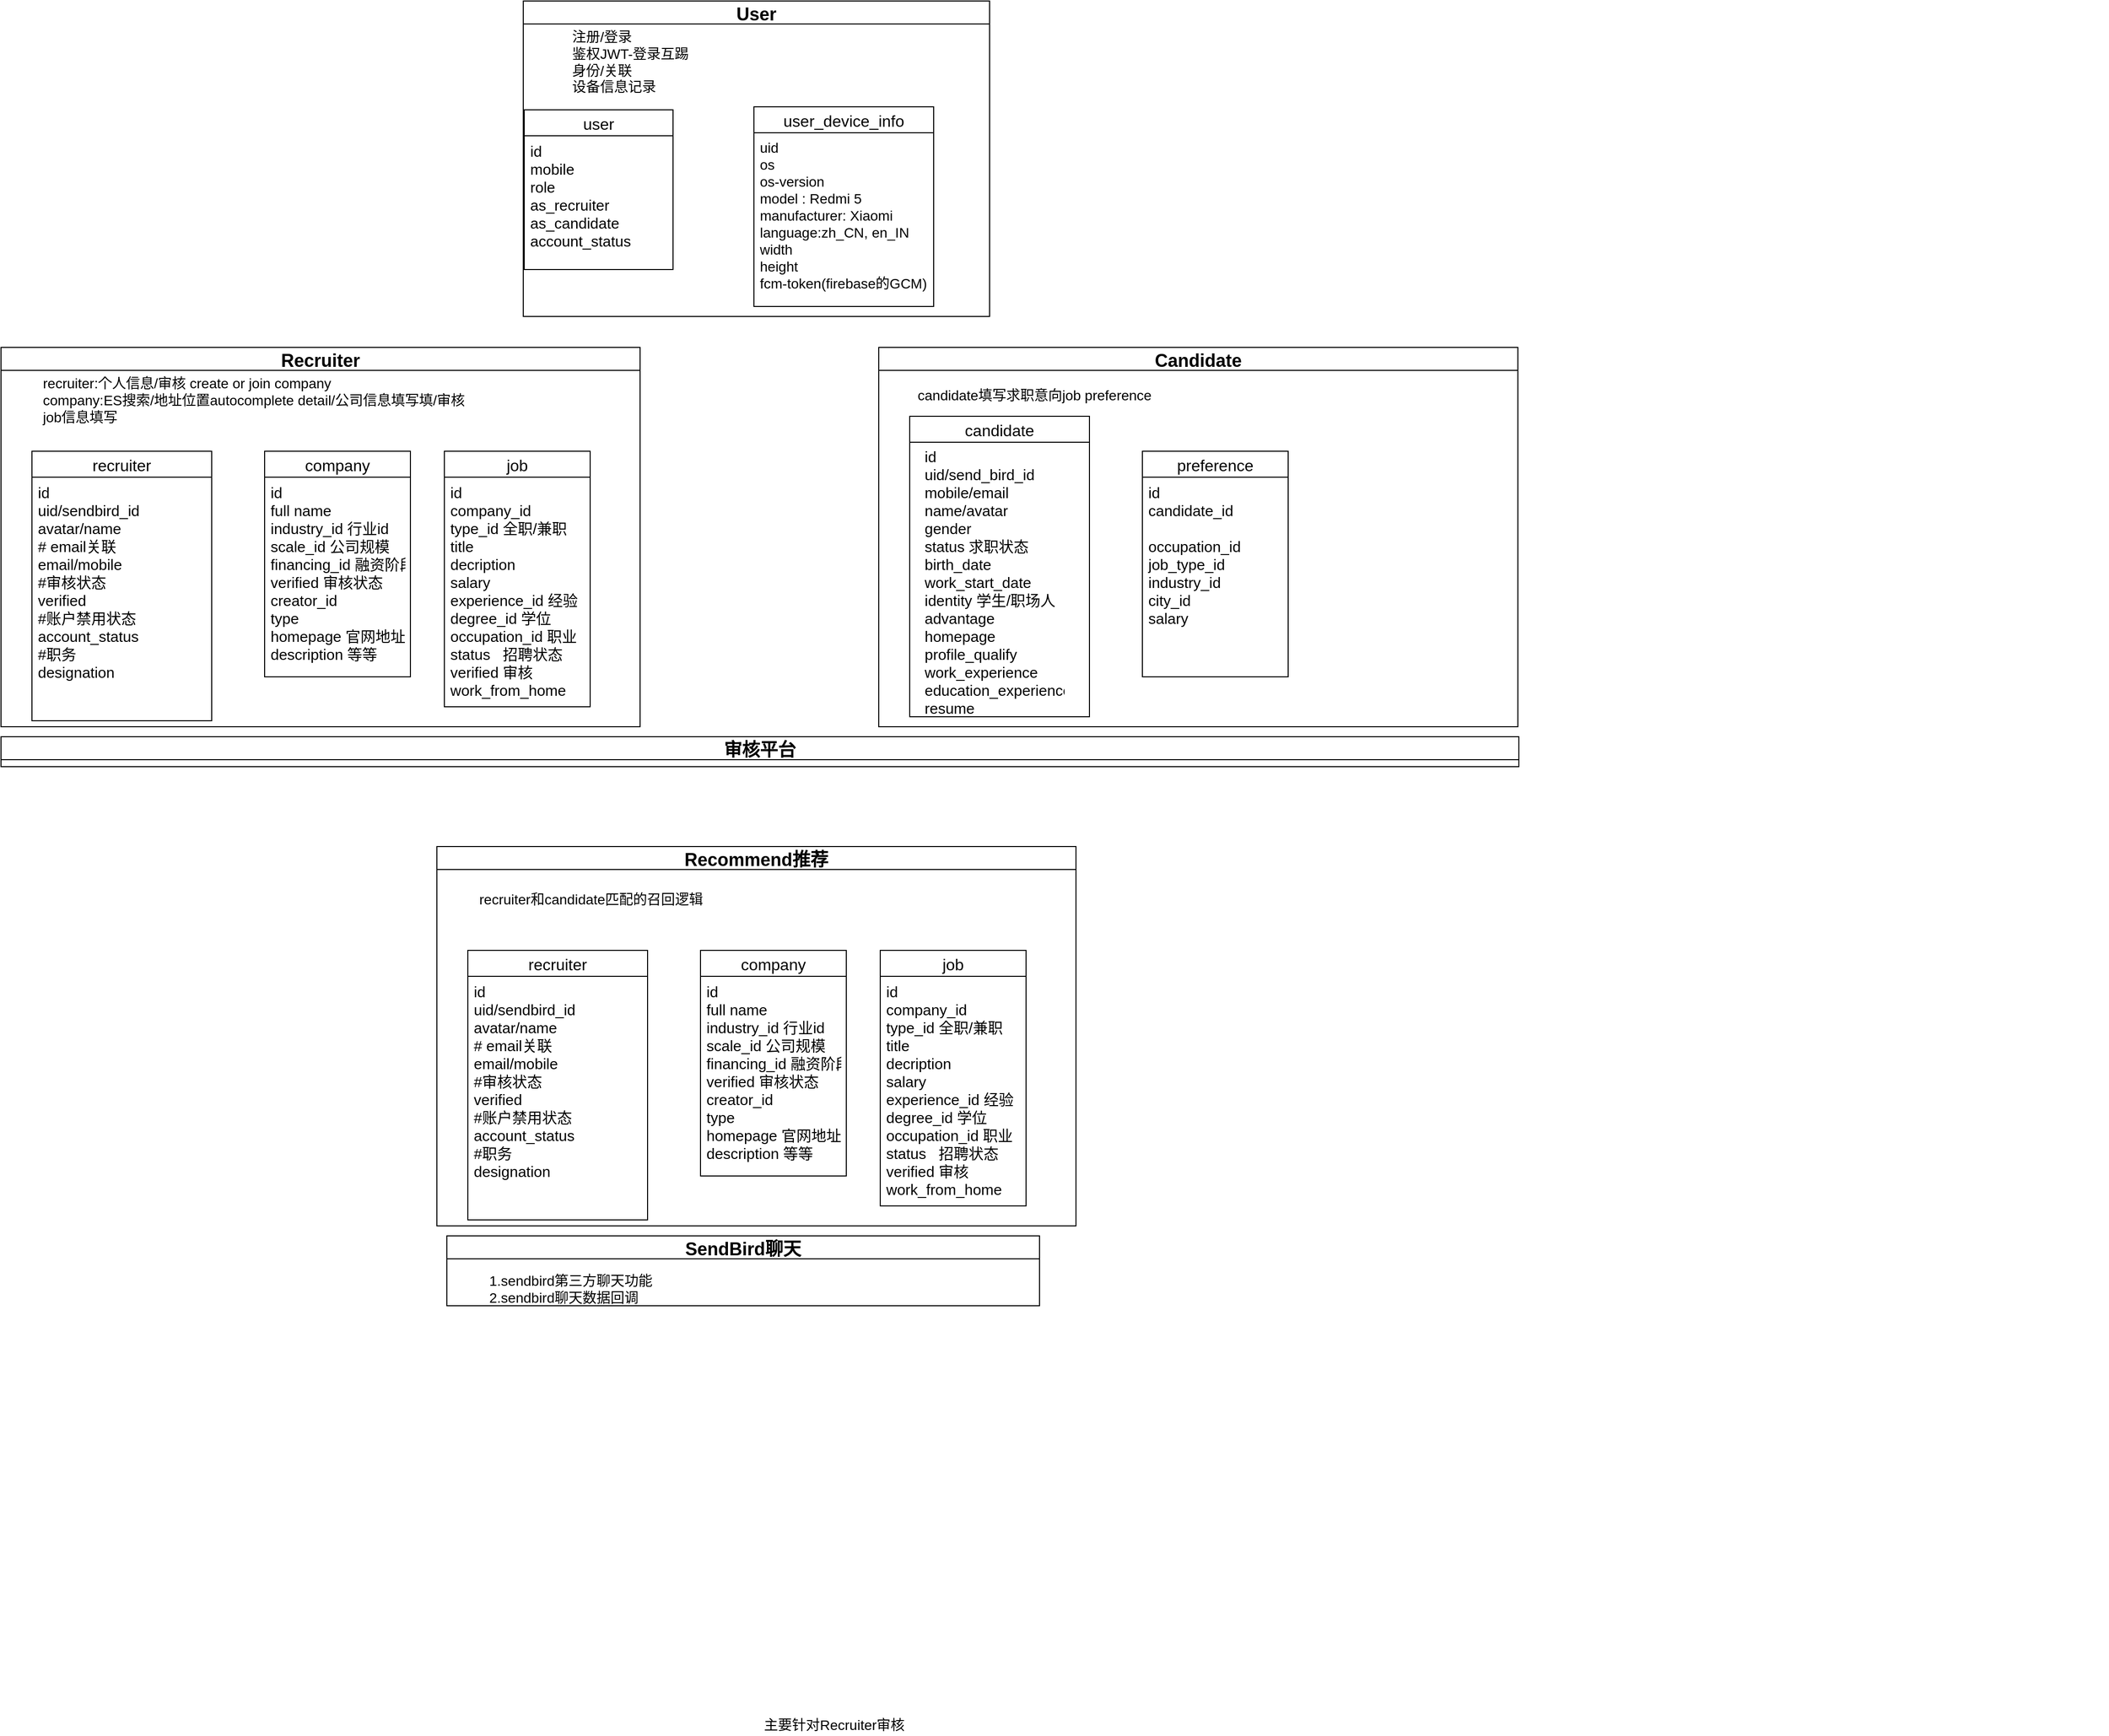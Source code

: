 <mxfile version="17.1.3" type="github">
  <diagram id="1SHHqmOzGKl9F2yKP9Ca" name="Page-1">
    <mxGraphModel dx="2035" dy="2300" grid="1" gridSize="10" guides="1" tooltips="1" connect="1" arrows="1" fold="1" page="1" pageScale="1" pageWidth="827" pageHeight="1169" math="0" shadow="0">
      <root>
        <mxCell id="0" />
        <mxCell id="1" parent="0" />
        <mxCell id="It-5ZGojbSho4e0sHDYB-4" value="Recruiter" style="swimlane;fontSize=18;" parent="1" vertex="1">
          <mxGeometry x="120" y="100" width="640" height="380" as="geometry">
            <mxRectangle x="120" y="100" width="110" height="30" as="alternateBounds" />
          </mxGeometry>
        </mxCell>
        <mxCell id="It-5ZGojbSho4e0sHDYB-5" value="User" style="swimlane;fontSize=18;" parent="1" vertex="1">
          <mxGeometry x="643" y="-247" width="467" height="316" as="geometry" />
        </mxCell>
        <mxCell id="It-5ZGojbSho4e0sHDYB-40" value="user" style="swimlane;fontStyle=0;childLayout=stackLayout;horizontal=1;startSize=26;fillColor=none;horizontalStack=0;resizeParent=1;resizeParentMax=0;resizeLast=0;collapsible=1;marginBottom=0;fontSize=16;" parent="It-5ZGojbSho4e0sHDYB-5" vertex="1">
          <mxGeometry x="1" y="109" width="149" height="160" as="geometry" />
        </mxCell>
        <mxCell id="It-5ZGojbSho4e0sHDYB-43" value="id&#xa;mobile&#xa;role&#xa;as_recruiter&#xa;as_candidate&#xa;account_status" style="text;strokeColor=none;fillColor=none;align=left;verticalAlign=top;spacingLeft=4;spacingRight=4;overflow=hidden;rotatable=0;points=[[0,0.5],[1,0.5]];portConstraint=eastwest;fontSize=15;" parent="It-5ZGojbSho4e0sHDYB-40" vertex="1">
          <mxGeometry y="26" width="149" height="134" as="geometry" />
        </mxCell>
        <mxCell id="It-5ZGojbSho4e0sHDYB-44" value="user_device_info" style="swimlane;fontStyle=0;childLayout=stackLayout;horizontal=1;startSize=26;fillColor=none;horizontalStack=0;resizeParent=1;resizeParentMax=0;resizeLast=0;collapsible=1;marginBottom=0;fontSize=16;" parent="1" vertex="1">
          <mxGeometry x="874" y="-141" width="180" height="200" as="geometry" />
        </mxCell>
        <mxCell id="It-5ZGojbSho4e0sHDYB-45" value="uid&#xa;os&#xa;os-version&#xa;model : Redmi 5&#xa;manufacturer: Xiaomi&#xa;language:zh_CN, en_IN&#xa;width &#xa;height&#xa;fcm-token(firebase的GCM)" style="text;strokeColor=none;fillColor=none;align=left;verticalAlign=top;spacingLeft=4;spacingRight=4;overflow=hidden;rotatable=0;points=[[0,0.5],[1,0.5]];portConstraint=eastwest;fontSize=14;" parent="It-5ZGojbSho4e0sHDYB-44" vertex="1">
          <mxGeometry y="26" width="180" height="174" as="geometry" />
        </mxCell>
        <mxCell id="It-5ZGojbSho4e0sHDYB-46" value="recruiter" style="swimlane;fontStyle=0;childLayout=stackLayout;horizontal=1;startSize=26;fillColor=none;horizontalStack=0;resizeParent=1;resizeParentMax=0;resizeLast=0;collapsible=1;marginBottom=0;fontSize=16;" parent="1" vertex="1">
          <mxGeometry x="151" y="204" width="180" height="270" as="geometry">
            <mxRectangle x="151" y="204" width="90" height="26" as="alternateBounds" />
          </mxGeometry>
        </mxCell>
        <mxCell id="It-5ZGojbSho4e0sHDYB-47" value="id&#xa;uid/sendbird_id&#xa;avatar/name&#xa;# email关联&#xa;email/mobile&#xa;#审核状态&#xa;verified &#xa;#账户禁用状态&#xa;account_status&#xa;#职务&#xa;designation&#xa;&#xa;" style="text;strokeColor=none;fillColor=none;align=left;verticalAlign=top;spacingLeft=4;spacingRight=4;overflow=hidden;rotatable=0;points=[[0,0.5],[1,0.5]];portConstraint=eastwest;fontSize=15;" parent="It-5ZGojbSho4e0sHDYB-46" vertex="1">
          <mxGeometry y="26" width="180" height="244" as="geometry" />
        </mxCell>
        <mxCell id="It-5ZGojbSho4e0sHDYB-49" value="company" style="swimlane;fontStyle=0;childLayout=stackLayout;horizontal=1;startSize=26;fillColor=none;horizontalStack=0;resizeParent=1;resizeParentMax=0;resizeLast=0;collapsible=1;marginBottom=0;fontSize=16;" parent="1" vertex="1">
          <mxGeometry x="384" y="204" width="146" height="226" as="geometry" />
        </mxCell>
        <mxCell id="It-5ZGojbSho4e0sHDYB-51" value="&lt;blockquote style=&quot;margin: 0px 0px 0px 40px ; border: none ; padding: 0px ; font-size: 14px&quot;&gt;&lt;span&gt;注册/登录&lt;/span&gt;&lt;br&gt;&lt;span&gt;鉴权JWT-登录互踢&lt;/span&gt;&lt;br&gt;&lt;span&gt;身份/关联&lt;/span&gt;&lt;br&gt;&lt;/blockquote&gt;&lt;blockquote style=&quot;margin: 0px 0px 0px 40px ; border: none ; padding: 0px ; font-size: 14px&quot;&gt;&lt;span&gt;设备信息记录&lt;/span&gt;&lt;/blockquote&gt;" style="text;html=1;strokeColor=none;fillColor=none;align=left;verticalAlign=middle;whiteSpace=wrap;rounded=0;fontSize=16;horizontal=1;" parent="1" vertex="1">
          <mxGeometry x="650" y="-221" width="180" height="70" as="geometry" />
        </mxCell>
        <mxCell id="It-5ZGojbSho4e0sHDYB-54" value="&lt;blockquote style=&quot;margin: 0px 0px 0px 40px ; border: none ; padding: 0px ; font-size: 14px&quot;&gt;recruiter:个人信息/审核 create or join company&lt;/blockquote&gt;&lt;blockquote style=&quot;margin: 0px 0px 0px 40px ; border: none ; padding: 0px ; font-size: 14px&quot;&gt;company:ES搜索/地址位置autocomplete detail/公司信息填写填/审核&lt;br&gt;&lt;/blockquote&gt;&lt;blockquote style=&quot;margin: 0px 0px 0px 40px ; border: none ; padding: 0px ; font-size: 14px&quot;&gt;job信息填写&lt;/blockquote&gt;" style="text;html=1;strokeColor=none;fillColor=none;align=left;verticalAlign=middle;whiteSpace=wrap;rounded=0;fontSize=16;horizontal=1;" parent="1" vertex="1">
          <mxGeometry x="120" y="125" width="510" height="55" as="geometry" />
        </mxCell>
        <mxCell id="It-5ZGojbSho4e0sHDYB-55" value="id&#xa;full name&#xa;industry_id 行业id&#xa;scale_id 公司规模 &#xa;financing_id 融资阶段&#xa;verified 审核状态&#xa;creator_id&#xa;type&#xa;homepage 官网地址&#xa;description 等等" style="text;strokeColor=none;fillColor=none;align=left;verticalAlign=top;spacingLeft=4;spacingRight=4;overflow=hidden;rotatable=0;points=[[0,0.5],[1,0.5]];portConstraint=eastwest;fontSize=15;" parent="1" vertex="1">
          <mxGeometry x="384" y="230" width="146" height="200" as="geometry" />
        </mxCell>
        <mxCell id="It-5ZGojbSho4e0sHDYB-56" value="job" style="swimlane;fontStyle=0;childLayout=stackLayout;horizontal=1;startSize=26;fillColor=none;horizontalStack=0;resizeParent=1;resizeParentMax=0;resizeLast=0;collapsible=1;marginBottom=0;fontSize=16;" parent="1" vertex="1">
          <mxGeometry x="564" y="204" width="146" height="256" as="geometry" />
        </mxCell>
        <mxCell id="It-5ZGojbSho4e0sHDYB-58" value="id&#xa;company_id&#xa;type_id 全职/兼职&#xa;title&#xa;decription&#xa;salary&#xa;experience_id 经验&#xa;degree_id 学位&#xa;occupation_id 职业&#xa;status   招聘状态&#xa;verified 审核&#xa;work_from_home" style="text;strokeColor=none;fillColor=none;align=left;verticalAlign=top;spacingLeft=4;spacingRight=4;overflow=hidden;rotatable=0;points=[[0,0.5],[1,0.5]];portConstraint=eastwest;fontSize=15;" parent="1" vertex="1">
          <mxGeometry x="564" y="230" width="146" height="240" as="geometry" />
        </mxCell>
        <mxCell id="It-5ZGojbSho4e0sHDYB-60" value="Candidate" style="swimlane;fontSize=18;" parent="1" vertex="1">
          <mxGeometry x="999" y="100" width="640" height="380" as="geometry">
            <mxRectangle x="999" y="100" width="120" height="30" as="alternateBounds" />
          </mxGeometry>
        </mxCell>
        <mxCell id="It-5ZGojbSho4e0sHDYB-61" value="candidate" style="swimlane;fontStyle=0;childLayout=stackLayout;horizontal=1;startSize=26;fillColor=none;horizontalStack=0;resizeParent=1;resizeParentMax=0;resizeLast=0;collapsible=1;marginBottom=0;fontSize=16;" parent="1" vertex="1">
          <mxGeometry x="1030" y="169" width="180" height="301" as="geometry" />
        </mxCell>
        <mxCell id="It-5ZGojbSho4e0sHDYB-63" value="preference" style="swimlane;fontStyle=0;childLayout=stackLayout;horizontal=1;startSize=26;fillColor=none;horizontalStack=0;resizeParent=1;resizeParentMax=0;resizeLast=0;collapsible=1;marginBottom=0;fontSize=16;" parent="1" vertex="1">
          <mxGeometry x="1263" y="204" width="146" height="226" as="geometry" />
        </mxCell>
        <mxCell id="It-5ZGojbSho4e0sHDYB-64" value="&lt;blockquote style=&quot;margin: 0px 0px 0px 40px ; border: none ; padding: 0px ; font-size: 14px&quot;&gt;candidate填写求职意向job preference&lt;/blockquote&gt;" style="text;html=1;strokeColor=none;fillColor=none;align=left;verticalAlign=middle;whiteSpace=wrap;rounded=0;fontSize=16;horizontal=1;" parent="1" vertex="1">
          <mxGeometry x="996" y="120" width="510" height="55" as="geometry" />
        </mxCell>
        <mxCell id="It-5ZGojbSho4e0sHDYB-65" value="id&#xa;candidate_id&#xa;&#xa;occupation_id&#xa;job_type_id&#xa;industry_id&#xa;city_id&#xa;salary&#xa;&#xa;" style="text;strokeColor=none;fillColor=none;align=left;verticalAlign=top;spacingLeft=4;spacingRight=4;overflow=hidden;rotatable=0;points=[[0,0.5],[1,0.5]];portConstraint=eastwest;fontSize=15;" parent="1" vertex="1">
          <mxGeometry x="1263" y="230" width="146" height="200" as="geometry" />
        </mxCell>
        <mxCell id="It-5ZGojbSho4e0sHDYB-69" value="审核平台" style="swimlane;fontSize=18;" parent="1" vertex="1">
          <mxGeometry x="120" y="490" width="1520" height="30" as="geometry">
            <mxRectangle x="120" y="490" width="100" height="30" as="alternateBounds" />
          </mxGeometry>
        </mxCell>
        <mxCell id="It-5ZGojbSho4e0sHDYB-70" value="主要针对Recruiter审核" style="text;html=1;align=center;verticalAlign=middle;resizable=0;points=[];autosize=1;strokeColor=none;fillColor=none;fontSize=14;" parent="1" vertex="1">
          <mxGeometry x="874" y="1470" width="160" height="20" as="geometry" />
        </mxCell>
        <mxCell id="It-5ZGojbSho4e0sHDYB-72" value="Recommend推荐" style="swimlane;fontSize=18;" parent="1" vertex="1">
          <mxGeometry x="556.5" y="600" width="640" height="380" as="geometry" />
        </mxCell>
        <mxCell id="It-5ZGojbSho4e0sHDYB-73" value="recruiter" style="swimlane;fontStyle=0;childLayout=stackLayout;horizontal=1;startSize=26;fillColor=none;horizontalStack=0;resizeParent=1;resizeParentMax=0;resizeLast=0;collapsible=1;marginBottom=0;fontSize=16;" parent="1" vertex="1">
          <mxGeometry x="587.5" y="704" width="180" height="270" as="geometry" />
        </mxCell>
        <mxCell id="It-5ZGojbSho4e0sHDYB-74" value="id&#xa;uid/sendbird_id&#xa;avatar/name&#xa;# email关联&#xa;email/mobile&#xa;#审核状态&#xa;verified &#xa;#账户禁用状态&#xa;account_status&#xa;#职务&#xa;designation&#xa;&#xa;" style="text;strokeColor=none;fillColor=none;align=left;verticalAlign=top;spacingLeft=4;spacingRight=4;overflow=hidden;rotatable=0;points=[[0,0.5],[1,0.5]];portConstraint=eastwest;fontSize=15;" parent="It-5ZGojbSho4e0sHDYB-73" vertex="1">
          <mxGeometry y="26" width="180" height="244" as="geometry" />
        </mxCell>
        <mxCell id="It-5ZGojbSho4e0sHDYB-75" value="company" style="swimlane;fontStyle=0;childLayout=stackLayout;horizontal=1;startSize=26;fillColor=none;horizontalStack=0;resizeParent=1;resizeParentMax=0;resizeLast=0;collapsible=1;marginBottom=0;fontSize=16;" parent="1" vertex="1">
          <mxGeometry x="820.5" y="704" width="146" height="226" as="geometry" />
        </mxCell>
        <mxCell id="It-5ZGojbSho4e0sHDYB-76" value="&lt;blockquote style=&quot;margin: 0px 0px 0px 40px ; border: none ; padding: 0px ; font-size: 14px&quot;&gt;recruiter和candidate匹配的召回逻辑&lt;/blockquote&gt;" style="text;html=1;strokeColor=none;fillColor=none;align=left;verticalAlign=middle;whiteSpace=wrap;rounded=0;fontSize=16;horizontal=1;" parent="1" vertex="1">
          <mxGeometry x="556.5" y="625" width="510" height="55" as="geometry" />
        </mxCell>
        <mxCell id="It-5ZGojbSho4e0sHDYB-77" value="id&#xa;full name&#xa;industry_id 行业id&#xa;scale_id 公司规模 &#xa;financing_id 融资阶段&#xa;verified 审核状态&#xa;creator_id&#xa;type&#xa;homepage 官网地址&#xa;description 等等" style="text;strokeColor=none;fillColor=none;align=left;verticalAlign=top;spacingLeft=4;spacingRight=4;overflow=hidden;rotatable=0;points=[[0,0.5],[1,0.5]];portConstraint=eastwest;fontSize=15;" parent="1" vertex="1">
          <mxGeometry x="820.5" y="730" width="146" height="200" as="geometry" />
        </mxCell>
        <mxCell id="It-5ZGojbSho4e0sHDYB-78" value="job" style="swimlane;fontStyle=0;childLayout=stackLayout;horizontal=1;startSize=26;fillColor=none;horizontalStack=0;resizeParent=1;resizeParentMax=0;resizeLast=0;collapsible=1;marginBottom=0;fontSize=16;" parent="1" vertex="1">
          <mxGeometry x="1000.5" y="704" width="146" height="256" as="geometry" />
        </mxCell>
        <mxCell id="It-5ZGojbSho4e0sHDYB-79" value="id&#xa;company_id&#xa;type_id 全职/兼职&#xa;title&#xa;decription&#xa;salary&#xa;experience_id 经验&#xa;degree_id 学位&#xa;occupation_id 职业&#xa;status   招聘状态&#xa;verified 审核&#xa;work_from_home" style="text;strokeColor=none;fillColor=none;align=left;verticalAlign=top;spacingLeft=4;spacingRight=4;overflow=hidden;rotatable=0;points=[[0,0.5],[1,0.5]];portConstraint=eastwest;fontSize=15;" parent="1" vertex="1">
          <mxGeometry x="1000.5" y="730" width="146" height="240" as="geometry" />
        </mxCell>
        <mxCell id="It-5ZGojbSho4e0sHDYB-82" value="" style="shape=image;html=1;verticalAlign=top;verticalLabelPosition=bottom;labelBackgroundColor=#ffffff;imageAspect=0;aspect=fixed;image=https://cdn2.iconfinder.com/data/icons/essential-web-1-1/50/filter-analysis-remove-customize-funnel-128.png;fontSize=14;" parent="1" vertex="1">
          <mxGeometry x="2190" y="1390" width="40" height="40" as="geometry" />
        </mxCell>
        <mxCell id="It-5ZGojbSho4e0sHDYB-83" value="SendBird聊天" style="swimlane;fontSize=18;" parent="1" vertex="1">
          <mxGeometry x="566.5" y="990" width="593.5" height="70" as="geometry" />
        </mxCell>
        <mxCell id="It-5ZGojbSho4e0sHDYB-87" value="&lt;blockquote style=&quot;margin: 0px 0px 0px 40px ; border: none ; padding: 0px ; font-size: 14px&quot;&gt;1.sendbird第三方聊天功能&lt;/blockquote&gt;&lt;blockquote style=&quot;margin: 0px 0px 0px 40px ; border: none ; padding: 0px ; font-size: 14px&quot;&gt;2.sendbird聊天数据回调&lt;/blockquote&gt;" style="text;html=1;strokeColor=none;fillColor=none;align=left;verticalAlign=middle;whiteSpace=wrap;rounded=0;fontSize=16;horizontal=1;" parent="1" vertex="1">
          <mxGeometry x="566.5" y="1015" width="510" height="55" as="geometry" />
        </mxCell>
        <mxCell id="nFpVH52aDJNWQiP0yXKt-1" value="id&#xa;uid/send_bird_id&#xa;mobile/email&#xa;name/avatar&#xa;gender&#xa;status 求职状态&#xa;birth_date&#xa;work_start_date&#xa;identity 学生/职场人&#xa;advantage&#xa;homepage&#xa;profile_qualify&#xa;work_experience&#xa;education_experience&#xa;resume" style="text;strokeColor=none;fillColor=none;align=left;verticalAlign=top;spacingLeft=4;spacingRight=4;overflow=hidden;rotatable=0;points=[[0,0.5],[1,0.5]];portConstraint=eastwest;fontSize=15;" vertex="1" parent="1">
          <mxGeometry x="1039" y="194" width="151" height="273" as="geometry" />
        </mxCell>
      </root>
    </mxGraphModel>
  </diagram>
</mxfile>

